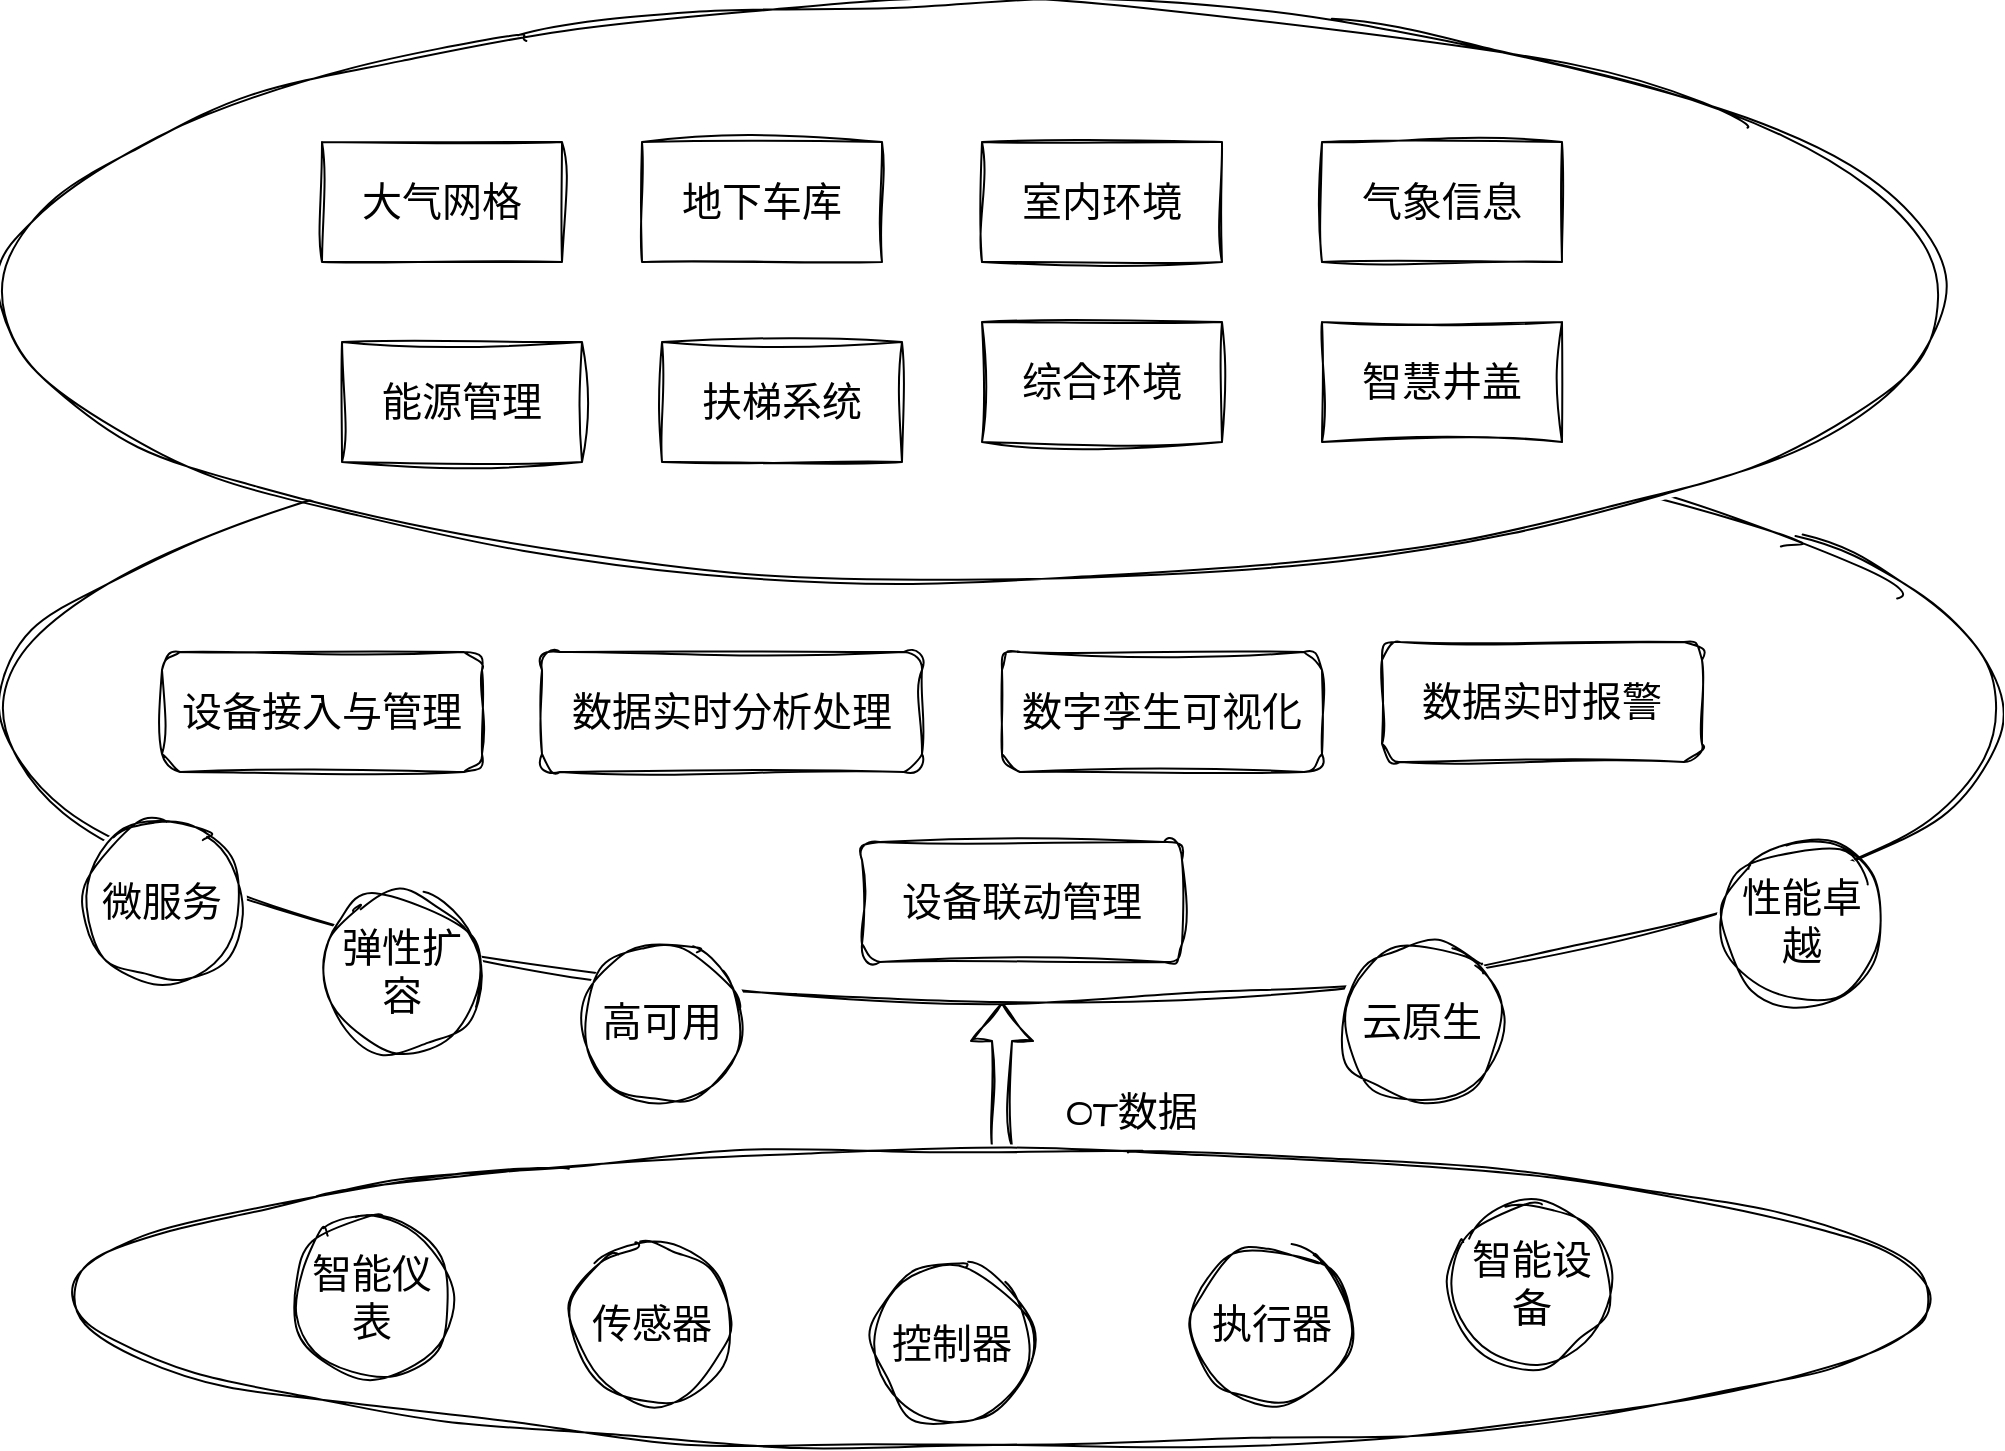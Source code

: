 <mxfile version="21.8.0" type="github" pages="3">
  <diagram name="SaaS" id="m4n6hDYsiDirdl6bRJB4">
    <mxGraphModel dx="887" dy="1329" grid="0" gridSize="10" guides="1" tooltips="1" connect="0" arrows="1" fold="1" page="0" pageScale="1" pageWidth="827" pageHeight="1169" math="0" shadow="0">
      <root>
        <mxCell id="0" />
        <mxCell id="1" parent="0" />
        <mxCell id="RZoHzr7NwzyxJqicnZkD-8" value="" style="edgeStyle=none;shape=flexArrow;rounded=0;sketch=1;hachureGap=4;jiggle=2;curveFitting=1;orthogonalLoop=1;jettySize=auto;html=1;fontFamily=Architects Daughter;fontSource=https%3A%2F%2Ffonts.googleapis.com%2Fcss%3Ffamily%3DArchitects%2BDaughter;fontSize=16;" edge="1" parent="1" source="RZoHzr7NwzyxJqicnZkD-6" target="gieo1ZY8_jx4dygd5aAG-10">
          <mxGeometry relative="1" as="geometry" />
        </mxCell>
        <mxCell id="gieo1ZY8_jx4dygd5aAG-10" value="" style="ellipse;whiteSpace=wrap;html=1;sketch=1;hachureGap=4;jiggle=2;curveFitting=1;fontFamily=Architects Daughter;fontSource=https%3A%2F%2Ffonts.googleapis.com%2Fcss%3Ffamily%3DArchitects%2BDaughter;fontSize=20;" vertex="1" parent="1">
          <mxGeometry x="880" y="200" width="1000" height="290" as="geometry" />
        </mxCell>
        <mxCell id="gieo1ZY8_jx4dygd5aAG-12" value="设备接入与管理" style="rounded=1;whiteSpace=wrap;html=1;sketch=1;hachureGap=4;jiggle=2;curveFitting=1;fontFamily=Architects Daughter;fontSource=https%3A%2F%2Ffonts.googleapis.com%2Fcss%3Ffamily%3DArchitects%2BDaughter;fontSize=20;" vertex="1" parent="1">
          <mxGeometry x="960" y="315" width="160" height="60" as="geometry" />
        </mxCell>
        <mxCell id="gieo1ZY8_jx4dygd5aAG-13" value="数据实时分析处理" style="rounded=1;whiteSpace=wrap;html=1;sketch=1;hachureGap=4;jiggle=2;curveFitting=1;fontFamily=Architects Daughter;fontSource=https%3A%2F%2Ffonts.googleapis.com%2Fcss%3Ffamily%3DArchitects%2BDaughter;fontSize=20;" vertex="1" parent="1">
          <mxGeometry x="1150" y="315" width="190" height="60" as="geometry" />
        </mxCell>
        <mxCell id="gieo1ZY8_jx4dygd5aAG-14" value="数字孪生可视化" style="rounded=1;whiteSpace=wrap;html=1;sketch=1;hachureGap=4;jiggle=2;curveFitting=1;fontFamily=Architects Daughter;fontSource=https%3A%2F%2Ffonts.googleapis.com%2Fcss%3Ffamily%3DArchitects%2BDaughter;fontSize=20;" vertex="1" parent="1">
          <mxGeometry x="1380" y="315" width="160" height="60" as="geometry" />
        </mxCell>
        <mxCell id="gieo1ZY8_jx4dygd5aAG-15" value="数据实时报警" style="rounded=1;whiteSpace=wrap;html=1;sketch=1;hachureGap=4;jiggle=2;curveFitting=1;fontFamily=Architects Daughter;fontSource=https%3A%2F%2Ffonts.googleapis.com%2Fcss%3Ffamily%3DArchitects%2BDaughter;fontSize=20;" vertex="1" parent="1">
          <mxGeometry x="1570" y="310" width="160" height="60" as="geometry" />
        </mxCell>
        <mxCell id="gieo1ZY8_jx4dygd5aAG-16" value="设备联动管理" style="rounded=1;whiteSpace=wrap;html=1;sketch=1;hachureGap=4;jiggle=2;curveFitting=1;fontFamily=Architects Daughter;fontSource=https%3A%2F%2Ffonts.googleapis.com%2Fcss%3Ffamily%3DArchitects%2BDaughter;fontSize=20;" vertex="1" parent="1">
          <mxGeometry x="1310" y="410" width="160" height="60" as="geometry" />
        </mxCell>
        <mxCell id="gieo1ZY8_jx4dygd5aAG-17" value="微服务" style="ellipse;whiteSpace=wrap;html=1;aspect=fixed;sketch=1;hachureGap=4;jiggle=2;curveFitting=1;fontFamily=Architects Daughter;fontSource=https%3A%2F%2Ffonts.googleapis.com%2Fcss%3Ffamily%3DArchitects%2BDaughter;fontSize=20;" vertex="1" parent="1">
          <mxGeometry x="920" y="400" width="80" height="80" as="geometry" />
        </mxCell>
        <mxCell id="gieo1ZY8_jx4dygd5aAG-19" value="弹性扩容" style="ellipse;whiteSpace=wrap;html=1;aspect=fixed;sketch=1;hachureGap=4;jiggle=2;curveFitting=1;fontFamily=Architects Daughter;fontSource=https%3A%2F%2Ffonts.googleapis.com%2Fcss%3Ffamily%3DArchitects%2BDaughter;fontSize=20;" vertex="1" parent="1">
          <mxGeometry x="1040" y="435" width="80" height="80" as="geometry" />
        </mxCell>
        <mxCell id="gieo1ZY8_jx4dygd5aAG-20" value="高可用" style="ellipse;whiteSpace=wrap;html=1;aspect=fixed;sketch=1;hachureGap=4;jiggle=2;curveFitting=1;fontFamily=Architects Daughter;fontSource=https%3A%2F%2Ffonts.googleapis.com%2Fcss%3Ffamily%3DArchitects%2BDaughter;fontSize=20;" vertex="1" parent="1">
          <mxGeometry x="1170" y="460" width="80" height="80" as="geometry" />
        </mxCell>
        <mxCell id="gieo1ZY8_jx4dygd5aAG-21" value="云原生" style="ellipse;whiteSpace=wrap;html=1;aspect=fixed;sketch=1;hachureGap=4;jiggle=2;curveFitting=1;fontFamily=Architects Daughter;fontSource=https%3A%2F%2Ffonts.googleapis.com%2Fcss%3Ffamily%3DArchitects%2BDaughter;fontSize=20;" vertex="1" parent="1">
          <mxGeometry x="1550" y="460" width="80" height="80" as="geometry" />
        </mxCell>
        <mxCell id="gieo1ZY8_jx4dygd5aAG-22" value="性能卓越" style="ellipse;whiteSpace=wrap;html=1;aspect=fixed;sketch=1;hachureGap=4;jiggle=2;curveFitting=1;fontFamily=Architects Daughter;fontSource=https%3A%2F%2Ffonts.googleapis.com%2Fcss%3Ffamily%3DArchitects%2BDaughter;fontSize=20;" vertex="1" parent="1">
          <mxGeometry x="1740" y="410" width="80" height="80" as="geometry" />
        </mxCell>
        <mxCell id="RZoHzr7NwzyxJqicnZkD-9" value="OT数据" style="text;html=1;strokeColor=none;fillColor=none;align=center;verticalAlign=middle;whiteSpace=wrap;rounded=0;fontSize=20;fontFamily=Architects Daughter;" vertex="1" parent="1">
          <mxGeometry x="1390" y="530" width="110" height="30" as="geometry" />
        </mxCell>
        <mxCell id="uNp5tnJ4tZkyF2c7EMMy-1" value="" style="group" vertex="1" connectable="0" parent="1">
          <mxGeometry x="880" y="-10" width="970" height="290" as="geometry" />
        </mxCell>
        <mxCell id="gieo1ZY8_jx4dygd5aAG-1" value="" style="ellipse;whiteSpace=wrap;html=1;sketch=1;hachureGap=4;jiggle=2;curveFitting=1;fontFamily=Architects Daughter;fontSource=https%3A%2F%2Ffonts.googleapis.com%2Fcss%3Ffamily%3DArchitects%2BDaughter;fontSize=20;" vertex="1" parent="uNp5tnJ4tZkyF2c7EMMy-1">
          <mxGeometry width="970" height="290" as="geometry" />
        </mxCell>
        <mxCell id="gieo1ZY8_jx4dygd5aAG-2" value="大气网格" style="rounded=0;whiteSpace=wrap;html=1;sketch=1;hachureGap=4;jiggle=2;curveFitting=1;fontFamily=Architects Daughter;fontSource=https%3A%2F%2Ffonts.googleapis.com%2Fcss%3Ffamily%3DArchitects%2BDaughter;fontSize=20;" vertex="1" parent="uNp5tnJ4tZkyF2c7EMMy-1">
          <mxGeometry x="160" y="70" width="120" height="60" as="geometry" />
        </mxCell>
        <mxCell id="gieo1ZY8_jx4dygd5aAG-3" value="地下车库" style="rounded=0;whiteSpace=wrap;html=1;sketch=1;hachureGap=4;jiggle=2;curveFitting=1;fontFamily=Architects Daughter;fontSource=https%3A%2F%2Ffonts.googleapis.com%2Fcss%3Ffamily%3DArchitects%2BDaughter;fontSize=20;" vertex="1" parent="uNp5tnJ4tZkyF2c7EMMy-1">
          <mxGeometry x="320" y="70" width="120" height="60" as="geometry" />
        </mxCell>
        <mxCell id="gieo1ZY8_jx4dygd5aAG-4" value="能源管理" style="rounded=0;whiteSpace=wrap;html=1;sketch=1;hachureGap=4;jiggle=2;curveFitting=1;fontFamily=Architects Daughter;fontSource=https%3A%2F%2Ffonts.googleapis.com%2Fcss%3Ffamily%3DArchitects%2BDaughter;fontSize=20;" vertex="1" parent="uNp5tnJ4tZkyF2c7EMMy-1">
          <mxGeometry x="170" y="170" width="120" height="60" as="geometry" />
        </mxCell>
        <mxCell id="gieo1ZY8_jx4dygd5aAG-5" value="扶梯系统" style="rounded=0;whiteSpace=wrap;html=1;sketch=1;hachureGap=4;jiggle=2;curveFitting=1;fontFamily=Architects Daughter;fontSource=https%3A%2F%2Ffonts.googleapis.com%2Fcss%3Ffamily%3DArchitects%2BDaughter;fontSize=20;" vertex="1" parent="uNp5tnJ4tZkyF2c7EMMy-1">
          <mxGeometry x="330" y="170" width="120" height="60" as="geometry" />
        </mxCell>
        <mxCell id="gieo1ZY8_jx4dygd5aAG-6" value="室内环境" style="rounded=0;whiteSpace=wrap;html=1;sketch=1;hachureGap=4;jiggle=2;curveFitting=1;fontFamily=Architects Daughter;fontSource=https%3A%2F%2Ffonts.googleapis.com%2Fcss%3Ffamily%3DArchitects%2BDaughter;fontSize=20;" vertex="1" parent="uNp5tnJ4tZkyF2c7EMMy-1">
          <mxGeometry x="490" y="70" width="120" height="60" as="geometry" />
        </mxCell>
        <mxCell id="gieo1ZY8_jx4dygd5aAG-7" value="综合环境" style="rounded=0;whiteSpace=wrap;html=1;sketch=1;hachureGap=4;jiggle=2;curveFitting=1;fontFamily=Architects Daughter;fontSource=https%3A%2F%2Ffonts.googleapis.com%2Fcss%3Ffamily%3DArchitects%2BDaughter;fontSize=20;" vertex="1" parent="uNp5tnJ4tZkyF2c7EMMy-1">
          <mxGeometry x="490" y="160" width="120" height="60" as="geometry" />
        </mxCell>
        <mxCell id="gieo1ZY8_jx4dygd5aAG-8" value="气象信息" style="rounded=0;whiteSpace=wrap;html=1;sketch=1;hachureGap=4;jiggle=2;curveFitting=1;fontFamily=Architects Daughter;fontSource=https%3A%2F%2Ffonts.googleapis.com%2Fcss%3Ffamily%3DArchitects%2BDaughter;fontSize=20;" vertex="1" parent="uNp5tnJ4tZkyF2c7EMMy-1">
          <mxGeometry x="660" y="70" width="120" height="60" as="geometry" />
        </mxCell>
        <mxCell id="gieo1ZY8_jx4dygd5aAG-9" value="智慧井盖" style="rounded=0;whiteSpace=wrap;html=1;sketch=1;hachureGap=4;jiggle=2;curveFitting=1;fontFamily=Architects Daughter;fontSource=https%3A%2F%2Ffonts.googleapis.com%2Fcss%3Ffamily%3DArchitects%2BDaughter;fontSize=20;" vertex="1" parent="uNp5tnJ4tZkyF2c7EMMy-1">
          <mxGeometry x="660" y="160" width="120" height="60" as="geometry" />
        </mxCell>
        <mxCell id="uNp5tnJ4tZkyF2c7EMMy-2" value="" style="group" vertex="1" connectable="0" parent="1">
          <mxGeometry x="915" y="563" width="930" height="150" as="geometry" />
        </mxCell>
        <mxCell id="RZoHzr7NwzyxJqicnZkD-6" value="" style="ellipse;whiteSpace=wrap;html=1;sketch=1;hachureGap=4;jiggle=2;curveFitting=1;fontFamily=Architects Daughter;fontSource=https%3A%2F%2Ffonts.googleapis.com%2Fcss%3Ffamily%3DArchitects%2BDaughter;fontSize=20;" vertex="1" parent="uNp5tnJ4tZkyF2c7EMMy-2">
          <mxGeometry width="930" height="150" as="geometry" />
        </mxCell>
        <mxCell id="RZoHzr7NwzyxJqicnZkD-1" value="智能仪表" style="ellipse;whiteSpace=wrap;html=1;aspect=fixed;sketch=1;hachureGap=4;jiggle=2;curveFitting=1;fontFamily=Architects Daughter;fontSource=https%3A%2F%2Ffonts.googleapis.com%2Fcss%3Ffamily%3DArchitects%2BDaughter;fontSize=20;" vertex="1" parent="uNp5tnJ4tZkyF2c7EMMy-2">
          <mxGeometry x="110" y="35" width="80" height="80" as="geometry" />
        </mxCell>
        <mxCell id="RZoHzr7NwzyxJqicnZkD-2" value="传感器" style="ellipse;whiteSpace=wrap;html=1;aspect=fixed;sketch=1;hachureGap=4;jiggle=2;curveFitting=1;fontFamily=Architects Daughter;fontSource=https%3A%2F%2Ffonts.googleapis.com%2Fcss%3Ffamily%3DArchitects%2BDaughter;fontSize=20;" vertex="1" parent="uNp5tnJ4tZkyF2c7EMMy-2">
          <mxGeometry x="250" y="48" width="80" height="80" as="geometry" />
        </mxCell>
        <mxCell id="RZoHzr7NwzyxJqicnZkD-3" value="控制器" style="ellipse;whiteSpace=wrap;html=1;aspect=fixed;sketch=1;hachureGap=4;jiggle=2;curveFitting=1;fontFamily=Architects Daughter;fontSource=https%3A%2F%2Ffonts.googleapis.com%2Fcss%3Ffamily%3DArchitects%2BDaughter;fontSize=20;" vertex="1" parent="uNp5tnJ4tZkyF2c7EMMy-2">
          <mxGeometry x="400" y="58" width="80" height="80" as="geometry" />
        </mxCell>
        <mxCell id="RZoHzr7NwzyxJqicnZkD-4" value="执行器" style="ellipse;whiteSpace=wrap;html=1;aspect=fixed;sketch=1;hachureGap=4;jiggle=2;curveFitting=1;fontFamily=Architects Daughter;fontSource=https%3A%2F%2Ffonts.googleapis.com%2Fcss%3Ffamily%3DArchitects%2BDaughter;fontSize=20;" vertex="1" parent="uNp5tnJ4tZkyF2c7EMMy-2">
          <mxGeometry x="560" y="48" width="80" height="80" as="geometry" />
        </mxCell>
        <mxCell id="RZoHzr7NwzyxJqicnZkD-5" value="智能设备" style="ellipse;whiteSpace=wrap;html=1;aspect=fixed;sketch=1;hachureGap=4;jiggle=2;curveFitting=1;fontFamily=Architects Daughter;fontSource=https%3A%2F%2Ffonts.googleapis.com%2Fcss%3Ffamily%3DArchitects%2BDaughter;fontSize=20;" vertex="1" parent="uNp5tnJ4tZkyF2c7EMMy-2">
          <mxGeometry x="690" y="28" width="80" height="80" as="geometry" />
        </mxCell>
      </root>
    </mxGraphModel>
  </diagram>
  <diagram id="pRVTCiDznoJP4SaoYn0O" name="pass">
    <mxGraphModel dx="2234" dy="790" grid="0" gridSize="10" guides="1" tooltips="1" connect="1" arrows="1" fold="1" page="0" pageScale="1" pageWidth="827" pageHeight="1169" background="none" math="0" shadow="0">
      <root>
        <mxCell id="0" />
        <mxCell id="1" parent="0" />
        <mxCell id="oCex1-GJ8jX0Ny9O0goI-1" value="" style="group" vertex="1" connectable="0" parent="1">
          <mxGeometry x="250" y="660" width="230" height="130" as="geometry" />
        </mxCell>
        <mxCell id="vBun9J7u5blCc5pX4mfy-12" value="" style="rounded=0;whiteSpace=wrap;html=1;sketch=1;hachureGap=4;jiggle=2;curveFitting=1;fontFamily=Architects Daughter;fontSource=https%3A%2F%2Ffonts.googleapis.com%2Fcss%3Ffamily%3DArchitects%2BDaughter;fontSize=20;" vertex="1" parent="oCex1-GJ8jX0Ny9O0goI-1">
          <mxGeometry width="230" height="130" as="geometry" />
        </mxCell>
        <mxCell id="vBun9J7u5blCc5pX4mfy-13" value="MySQL" style="text;html=1;strokeColor=none;fillColor=none;align=center;verticalAlign=middle;whiteSpace=wrap;rounded=0;fontSize=20;fontFamily=Architects Daughter;" vertex="1" parent="oCex1-GJ8jX0Ny9O0goI-1">
          <mxGeometry x="30.002" y="80" width="53.077" height="48.75" as="geometry" />
        </mxCell>
        <mxCell id="vBun9J7u5blCc5pX4mfy-14" value="kafka" style="text;html=1;strokeColor=none;fillColor=none;align=center;verticalAlign=middle;whiteSpace=wrap;rounded=0;fontSize=20;fontFamily=Architects Daughter;" vertex="1" parent="oCex1-GJ8jX0Ny9O0goI-1">
          <mxGeometry x="29.998" y="40.63" width="53.077" height="48.75" as="geometry" />
        </mxCell>
        <mxCell id="vBun9J7u5blCc5pX4mfy-15" value="redis" style="text;html=1;strokeColor=none;fillColor=none;align=center;verticalAlign=middle;whiteSpace=wrap;rounded=0;fontSize=20;fontFamily=Architects Daughter;" vertex="1" parent="oCex1-GJ8jX0Ny9O0goI-1">
          <mxGeometry x="120.003" y="80" width="53.077" height="48.75" as="geometry" />
        </mxCell>
        <mxCell id="vBun9J7u5blCc5pX4mfy-16" value="数据存储与IOT Hub服务" style="text;html=1;strokeColor=#6c8ebf;fillColor=#dae8fc;align=center;verticalAlign=middle;whiteSpace=wrap;rounded=0;fontSize=20;fontFamily=Architects Daughter;" vertex="1" parent="oCex1-GJ8jX0Ny9O0goI-1">
          <mxGeometry width="230" height="48.75" as="geometry" />
        </mxCell>
        <mxCell id="ro426UDlpU2wgewWa03R-1" value="OSS" style="text;html=1;strokeColor=none;fillColor=none;align=center;verticalAlign=middle;whiteSpace=wrap;rounded=0;fontSize=20;fontFamily=Architects Daughter;" vertex="1" parent="oCex1-GJ8jX0Ny9O0goI-1">
          <mxGeometry x="120.003" y="40.63" width="53.077" height="48.75" as="geometry" />
        </mxCell>
        <mxCell id="oCex1-GJ8jX0Ny9O0goI-2" value="" style="group" vertex="1" connectable="0" parent="1">
          <mxGeometry x="-400" y="500" width="150" height="360" as="geometry" />
        </mxCell>
        <mxCell id="jM1yriNwd3W5rqvQQaX0-2" value="" style="rounded=0;whiteSpace=wrap;html=1;sketch=1;hachureGap=4;jiggle=2;curveFitting=1;fontFamily=Architects Daughter;fontSource=https%3A%2F%2Ffonts.googleapis.com%2Fcss%3Ffamily%3DArchitects%2BDaughter;fontSize=20;" vertex="1" parent="oCex1-GJ8jX0Ny9O0goI-2">
          <mxGeometry width="150" height="360" as="geometry" />
        </mxCell>
        <mxCell id="jM1yriNwd3W5rqvQQaX0-5" value="Spring Framework" style="text;html=1;strokeColor=none;fillColor=none;align=center;verticalAlign=middle;whiteSpace=wrap;rounded=0;fontSize=20;fontFamily=Architects Daughter;" vertex="1" parent="oCex1-GJ8jX0Ny9O0goI-2">
          <mxGeometry width="140" height="45" as="geometry" />
        </mxCell>
        <mxCell id="jM1yriNwd3W5rqvQQaX0-6" value="- API网关&lt;br&gt;- 服务发现&lt;br&gt;- 服务熔断&lt;br&gt;- 负载均衡" style="text;html=1;strokeColor=none;fillColor=none;align=center;verticalAlign=middle;whiteSpace=wrap;rounded=0;fontSize=20;fontFamily=Architects Daughter;" vertex="1" parent="oCex1-GJ8jX0Ny9O0goI-2">
          <mxGeometry x="15" y="112.5" width="110" height="191.25" as="geometry" />
        </mxCell>
        <mxCell id="jM1yriNwd3W5rqvQQaX0-7" value="Spring&amp;nbsp;Cloud" style="text;html=1;strokeColor=none;fillColor=none;align=center;verticalAlign=middle;whiteSpace=wrap;rounded=0;fontSize=20;fontFamily=Architects Daughter;" vertex="1" parent="oCex1-GJ8jX0Ny9O0goI-2">
          <mxGeometry x="5" y="56.25" width="140" height="45" as="geometry" />
        </mxCell>
        <mxCell id="oCex1-GJ8jX0Ny9O0goI-3" value="" style="group" vertex="1" connectable="0" parent="1">
          <mxGeometry x="-510" y="390" width="1000" height="85" as="geometry" />
        </mxCell>
        <mxCell id="vBun9J7u5blCc5pX4mfy-17" value="" style="rounded=0;whiteSpace=wrap;html=1;sketch=1;hachureGap=4;jiggle=2;curveFitting=1;fontFamily=Architects Daughter;fontSource=https%3A%2F%2Ffonts.googleapis.com%2Fcss%3Ffamily%3DArchitects%2BDaughter;fontSize=20;" vertex="1" parent="oCex1-GJ8jX0Ny9O0goI-3">
          <mxGeometry y="10" width="1000" height="70" as="geometry" />
        </mxCell>
        <mxCell id="vBun9J7u5blCc5pX4mfy-18" value="Saas" style="rounded=0;whiteSpace=wrap;html=1;sketch=1;hachureGap=4;jiggle=2;curveFitting=1;fontFamily=Architects Daughter;fontSource=https%3A%2F%2Ffonts.googleapis.com%2Fcss%3Ffamily%3DArchitects%2BDaughter;fontSize=20;" vertex="1" parent="oCex1-GJ8jX0Ny9O0goI-3">
          <mxGeometry y="10" width="120" height="70" as="geometry" />
        </mxCell>
        <mxCell id="vBun9J7u5blCc5pX4mfy-19" value="能源管理" style="ellipse;shape=cloud;whiteSpace=wrap;html=1;sketch=1;hachureGap=4;jiggle=2;curveFitting=1;fontFamily=Architects Daughter;fontSource=https%3A%2F%2Ffonts.googleapis.com%2Fcss%3Ffamily%3DArchitects%2BDaughter;fontSize=20;" vertex="1" parent="oCex1-GJ8jX0Ny9O0goI-3">
          <mxGeometry x="130" y="5" width="120" height="80" as="geometry" />
        </mxCell>
        <mxCell id="vBun9J7u5blCc5pX4mfy-20" value="扶梯系统" style="ellipse;shape=cloud;whiteSpace=wrap;html=1;sketch=1;hachureGap=4;jiggle=2;curveFitting=1;fontFamily=Architects Daughter;fontSource=https%3A%2F%2Ffonts.googleapis.com%2Fcss%3Ffamily%3DArchitects%2BDaughter;fontSize=20;" vertex="1" parent="oCex1-GJ8jX0Ny9O0goI-3">
          <mxGeometry x="250" y="5" width="120" height="80" as="geometry" />
        </mxCell>
        <mxCell id="xOC9U3DjnhbrJdBdTmDv-1" value="大气网格" style="ellipse;shape=cloud;whiteSpace=wrap;html=1;sketch=1;hachureGap=4;jiggle=2;curveFitting=1;fontFamily=Architects Daughter;fontSource=https%3A%2F%2Ffonts.googleapis.com%2Fcss%3Ffamily%3DArchitects%2BDaughter;fontSize=20;" vertex="1" parent="oCex1-GJ8jX0Ny9O0goI-3">
          <mxGeometry x="370" y="5" width="120" height="80" as="geometry" />
        </mxCell>
        <mxCell id="xOC9U3DjnhbrJdBdTmDv-2" value="地下车库" style="ellipse;shape=cloud;whiteSpace=wrap;html=1;sketch=1;hachureGap=4;jiggle=2;curveFitting=1;fontFamily=Architects Daughter;fontSource=https%3A%2F%2Ffonts.googleapis.com%2Fcss%3Ffamily%3DArchitects%2BDaughter;fontSize=20;" vertex="1" parent="oCex1-GJ8jX0Ny9O0goI-3">
          <mxGeometry x="490" y="5" width="120" height="80" as="geometry" />
        </mxCell>
        <mxCell id="xOC9U3DjnhbrJdBdTmDv-3" value="智慧井盖" style="ellipse;shape=cloud;whiteSpace=wrap;html=1;sketch=1;hachureGap=4;jiggle=2;curveFitting=1;fontFamily=Architects Daughter;fontSource=https%3A%2F%2Ffonts.googleapis.com%2Fcss%3Ffamily%3DArchitects%2BDaughter;fontSize=20;" vertex="1" parent="oCex1-GJ8jX0Ny9O0goI-3">
          <mxGeometry x="610" width="120" height="80" as="geometry" />
        </mxCell>
        <mxCell id="xOC9U3DjnhbrJdBdTmDv-4" value="气象信息" style="ellipse;shape=cloud;whiteSpace=wrap;html=1;sketch=1;hachureGap=4;jiggle=2;curveFitting=1;fontFamily=Architects Daughter;fontSource=https%3A%2F%2Ffonts.googleapis.com%2Fcss%3Ffamily%3DArchitects%2BDaughter;fontSize=20;" vertex="1" parent="oCex1-GJ8jX0Ny9O0goI-3">
          <mxGeometry x="730" y="5" width="120" height="80" as="geometry" />
        </mxCell>
        <mxCell id="xOC9U3DjnhbrJdBdTmDv-5" value="室内环境" style="ellipse;shape=cloud;whiteSpace=wrap;html=1;sketch=1;hachureGap=4;jiggle=2;curveFitting=1;fontFamily=Architects Daughter;fontSource=https%3A%2F%2Ffonts.googleapis.com%2Fcss%3Ffamily%3DArchitects%2BDaughter;fontSize=20;" vertex="1" parent="oCex1-GJ8jX0Ny9O0goI-3">
          <mxGeometry x="850" y="5" width="120" height="80" as="geometry" />
        </mxCell>
        <mxCell id="oCex1-GJ8jX0Ny9O0goI-4" value="" style="group" vertex="1" connectable="0" parent="1">
          <mxGeometry x="-520" y="900" width="1000" height="60" as="geometry" />
        </mxCell>
        <mxCell id="vBun9J7u5blCc5pX4mfy-2" value="" style="rounded=0;whiteSpace=wrap;html=1;sketch=1;hachureGap=4;jiggle=2;curveFitting=1;fontFamily=Architects Daughter;fontSource=https%3A%2F%2Ffonts.googleapis.com%2Fcss%3Ffamily%3DArchitects%2BDaughter;fontSize=20;" vertex="1" parent="oCex1-GJ8jX0Ny9O0goI-4">
          <mxGeometry width="960" height="60" as="geometry" />
        </mxCell>
        <mxCell id="vBun9J7u5blCc5pX4mfy-1" value="IaaS" style="rounded=0;whiteSpace=wrap;html=1;sketch=1;hachureGap=4;jiggle=2;curveFitting=1;fontFamily=Architects Daughter;fontSource=https%3A%2F%2Ffonts.googleapis.com%2Fcss%3Ffamily%3DArchitects%2BDaughter;fontSize=20;" vertex="1" parent="oCex1-GJ8jX0Ny9O0goI-4">
          <mxGeometry width="120" height="60" as="geometry" />
        </mxCell>
        <mxCell id="vBun9J7u5blCc5pX4mfy-3" value="" style="rounded=0;whiteSpace=wrap;html=1;sketch=1;hachureGap=4;jiggle=2;curveFitting=1;fontFamily=Architects Daughter;fontSource=https%3A%2F%2Ffonts.googleapis.com%2Fcss%3Ffamily%3DArchitects%2BDaughter;fontSize=20;" vertex="1" parent="oCex1-GJ8jX0Ny9O0goI-4">
          <mxGeometry x="150" width="530" height="60" as="geometry" />
        </mxCell>
        <mxCell id="vBun9J7u5blCc5pX4mfy-4" value="" style="rounded=0;whiteSpace=wrap;html=1;sketch=1;hachureGap=4;jiggle=2;curveFitting=1;fontFamily=Architects Daughter;fontSource=https%3A%2F%2Ffonts.googleapis.com%2Fcss%3Ffamily%3DArchitects%2BDaughter;fontSize=20;" vertex="1" parent="oCex1-GJ8jX0Ny9O0goI-4">
          <mxGeometry x="730" width="270" height="60" as="geometry" />
        </mxCell>
        <mxCell id="vBun9J7u5blCc5pX4mfy-5" value="公有云" style="rounded=0;whiteSpace=wrap;html=1;sketch=1;hachureGap=4;jiggle=2;curveFitting=1;fontFamily=Architects Daughter;fontSource=https%3A%2F%2Ffonts.googleapis.com%2Fcss%3Ffamily%3DArchitects%2BDaughter;fontSize=20;fillColor=#dae8fc;strokeColor=#6c8ebf;" vertex="1" parent="oCex1-GJ8jX0Ny9O0goI-4">
          <mxGeometry x="150" width="120" height="60" as="geometry" />
        </mxCell>
        <mxCell id="vBun9J7u5blCc5pX4mfy-6" value="阿里云" style="rounded=0;whiteSpace=wrap;html=1;sketch=1;hachureGap=4;jiggle=2;curveFitting=1;fontFamily=Architects Daughter;fontSource=https%3A%2F%2Ffonts.googleapis.com%2Fcss%3Ffamily%3DArchitects%2BDaughter;fontSize=20;" vertex="1" parent="oCex1-GJ8jX0Ny9O0goI-4">
          <mxGeometry x="300" width="120" height="60" as="geometry" />
        </mxCell>
        <mxCell id="vBun9J7u5blCc5pX4mfy-8" value="aws" style="rounded=0;whiteSpace=wrap;html=1;sketch=1;hachureGap=4;jiggle=2;curveFitting=1;fontFamily=Architects Daughter;fontSource=https%3A%2F%2Ffonts.googleapis.com%2Fcss%3Ffamily%3DArchitects%2BDaughter;fontSize=20;" vertex="1" parent="oCex1-GJ8jX0Ny9O0goI-4">
          <mxGeometry x="440" width="120" height="60" as="geometry" />
        </mxCell>
        <mxCell id="vBun9J7u5blCc5pX4mfy-9" value="Azure" style="rounded=0;whiteSpace=wrap;html=1;sketch=1;hachureGap=4;jiggle=2;curveFitting=1;fontFamily=Architects Daughter;fontSource=https%3A%2F%2Ffonts.googleapis.com%2Fcss%3Ffamily%3DArchitects%2BDaughter;fontSize=20;" vertex="1" parent="oCex1-GJ8jX0Ny9O0goI-4">
          <mxGeometry x="570" width="120" height="60" as="geometry" />
        </mxCell>
        <mxCell id="vBun9J7u5blCc5pX4mfy-10" value="私有云" style="rounded=0;whiteSpace=wrap;html=1;sketch=1;hachureGap=4;jiggle=2;curveFitting=1;fontFamily=Architects Daughter;fontSource=https%3A%2F%2Ffonts.googleapis.com%2Fcss%3Ffamily%3DArchitects%2BDaughter;fontSize=20;fillColor=#dae8fc;strokeColor=#6c8ebf;" vertex="1" parent="oCex1-GJ8jX0Ny9O0goI-4">
          <mxGeometry x="730" width="120" height="60" as="geometry" />
        </mxCell>
        <mxCell id="vBun9J7u5blCc5pX4mfy-11" value="openstack" style="rounded=0;whiteSpace=wrap;html=1;sketch=1;hachureGap=4;jiggle=2;curveFitting=1;fontFamily=Architects Daughter;fontSource=https%3A%2F%2Ffonts.googleapis.com%2Fcss%3Ffamily%3DArchitects%2BDaughter;fontSize=20;" vertex="1" parent="oCex1-GJ8jX0Ny9O0goI-4">
          <mxGeometry x="880" width="120" height="60" as="geometry" />
        </mxCell>
        <mxCell id="Uzu1ptEVXx7t58TAPy_s-1" value="" style="group" vertex="1" connectable="0" parent="1">
          <mxGeometry x="-520" y="500" width="120" height="360" as="geometry" />
        </mxCell>
        <mxCell id="Uzu1ptEVXx7t58TAPy_s-2" value="PaaS" style="rounded=0;whiteSpace=wrap;html=1;sketch=1;hachureGap=4;jiggle=2;curveFitting=1;fontFamily=Architects Daughter;fontSource=https%3A%2F%2Ffonts.googleapis.com%2Fcss%3Ffamily%3DArchitects%2BDaughter;fontSize=20;" vertex="1" parent="Uzu1ptEVXx7t58TAPy_s-1">
          <mxGeometry width="120" height="360" as="geometry" />
        </mxCell>
        <mxCell id="Uzu1ptEVXx7t58TAPy_s-6" value="" style="rounded=0;whiteSpace=wrap;html=1;sketch=1;hachureGap=4;jiggle=2;curveFitting=1;fontFamily=Architects Daughter;fontSource=https%3A%2F%2Ffonts.googleapis.com%2Fcss%3Ffamily%3DArchitects%2BDaughter;fontSize=20;" vertex="1" parent="1">
          <mxGeometry x="-230" y="800" width="710" height="60" as="geometry" />
        </mxCell>
        <mxCell id="Uzu1ptEVXx7t58TAPy_s-7" value="连接服务" style="text;html=1;strokeColor=#6c8ebf;fillColor=#dae8fc;align=center;verticalAlign=middle;whiteSpace=wrap;rounded=0;fontSize=20;fontFamily=Architects Daughter;" vertex="1" parent="1">
          <mxGeometry x="-230" y="800" width="710" height="30" as="geometry" />
        </mxCell>
        <mxCell id="Uzu1ptEVXx7t58TAPy_s-8" value="硬件网关" style="text;html=1;strokeColor=none;fillColor=none;align=center;verticalAlign=middle;whiteSpace=wrap;rounded=0;fontSize=20;fontFamily=Architects Daughter;" vertex="1" parent="1">
          <mxGeometry x="10" y="830" width="90" height="30" as="geometry" />
        </mxCell>
        <mxCell id="Uzu1ptEVXx7t58TAPy_s-14" value="虚拟网关" style="text;html=1;strokeColor=none;fillColor=none;align=center;verticalAlign=middle;whiteSpace=wrap;rounded=0;fontSize=20;fontFamily=Architects Daughter;" vertex="1" parent="1">
          <mxGeometry x="140" y="830" width="90" height="30" as="geometry" />
        </mxCell>
        <mxCell id="RegskI3ys9DZGQY6bcoO-1" value="" style="group" vertex="1" connectable="0" parent="1">
          <mxGeometry x="-230" y="500" width="210" height="130" as="geometry" />
        </mxCell>
        <mxCell id="RegskI3ys9DZGQY6bcoO-2" value="" style="rounded=0;whiteSpace=wrap;html=1;sketch=1;hachureGap=4;jiggle=2;curveFitting=1;fontFamily=Architects Daughter;fontSource=https%3A%2F%2Ffonts.googleapis.com%2Fcss%3Ffamily%3DArchitects%2BDaughter;fontSize=20;" vertex="1" parent="RegskI3ys9DZGQY6bcoO-1">
          <mxGeometry width="199.5" height="130" as="geometry" />
        </mxCell>
        <mxCell id="RegskI3ys9DZGQY6bcoO-3" value="- 2D&amp;amp;3D 显示" style="text;html=1;strokeColor=none;fillColor=none;align=center;verticalAlign=middle;whiteSpace=wrap;rounded=0;fontSize=20;fontFamily=Architects Daughter;" vertex="1" parent="RegskI3ys9DZGQY6bcoO-1">
          <mxGeometry y="65" width="194.649" height="48.75" as="geometry" />
        </mxCell>
        <mxCell id="RegskI3ys9DZGQY6bcoO-6" value="可视化服务" style="text;html=1;strokeColor=#6c8ebf;fillColor=#dae8fc;align=center;verticalAlign=middle;whiteSpace=wrap;rounded=0;fontSize=20;fontFamily=Architects Daughter;" vertex="1" parent="RegskI3ys9DZGQY6bcoO-1">
          <mxGeometry width="199.5" height="48.75" as="geometry" />
        </mxCell>
        <mxCell id="4bU8t5vI5baseSGchvh8-1" value="" style="group" vertex="1" connectable="0" parent="1">
          <mxGeometry x="255" y="500" width="235" height="130" as="geometry" />
        </mxCell>
        <mxCell id="4bU8t5vI5baseSGchvh8-2" value="" style="rounded=0;whiteSpace=wrap;html=1;sketch=1;hachureGap=4;jiggle=2;curveFitting=1;fontFamily=Architects Daughter;fontSource=https%3A%2F%2Ffonts.googleapis.com%2Fcss%3Ffamily%3DArchitects%2BDaughter;fontSize=20;" vertex="1" parent="4bU8t5vI5baseSGchvh8-1">
          <mxGeometry width="223.25" height="130.0" as="geometry" />
        </mxCell>
        <mxCell id="4bU8t5vI5baseSGchvh8-3" value="- 报警与通知&lt;br&gt;- 设备健康检查&lt;br&gt;- 报警配置" style="text;html=1;strokeColor=none;fillColor=none;align=center;verticalAlign=middle;whiteSpace=wrap;rounded=0;fontSize=20;fontFamily=Architects Daughter;" vertex="1" parent="4bU8t5vI5baseSGchvh8-1">
          <mxGeometry y="65.0" width="217.821" height="48.75" as="geometry" />
        </mxCell>
        <mxCell id="4bU8t5vI5baseSGchvh8-4" value="报警服务" style="text;html=1;strokeColor=#6c8ebf;fillColor=#dae8fc;align=center;verticalAlign=middle;whiteSpace=wrap;rounded=0;fontSize=20;fontFamily=Architects Daughter;" vertex="1" parent="4bU8t5vI5baseSGchvh8-1">
          <mxGeometry width="223.25" height="48.75" as="geometry" />
        </mxCell>
        <mxCell id="4bU8t5vI5baseSGchvh8-9" value="" style="group" vertex="1" connectable="0" parent="1">
          <mxGeometry x="-230" y="660" width="220" height="130" as="geometry" />
        </mxCell>
        <mxCell id="4bU8t5vI5baseSGchvh8-10" value="" style="rounded=0;whiteSpace=wrap;html=1;sketch=1;hachureGap=4;jiggle=2;curveFitting=1;fontFamily=Architects Daughter;fontSource=https%3A%2F%2Ffonts.googleapis.com%2Fcss%3Ffamily%3DArchitects%2BDaughter;fontSize=20;" vertex="1" parent="4bU8t5vI5baseSGchvh8-9">
          <mxGeometry width="209" height="130.0" as="geometry" />
        </mxCell>
        <mxCell id="4bU8t5vI5baseSGchvh8-11" value="- 新建工单&lt;br&gt;- 巡检工单&lt;br&gt;- 工单状态显示" style="text;html=1;strokeColor=none;fillColor=none;align=center;verticalAlign=middle;whiteSpace=wrap;rounded=0;fontSize=20;fontFamily=Architects Daughter;" vertex="1" parent="4bU8t5vI5baseSGchvh8-9">
          <mxGeometry y="48.75" width="203.92" height="81.25" as="geometry" />
        </mxCell>
        <mxCell id="4bU8t5vI5baseSGchvh8-12" value="工单服务" style="text;html=1;strokeColor=#6c8ebf;fillColor=#dae8fc;align=center;verticalAlign=middle;whiteSpace=wrap;rounded=0;fontSize=20;fontFamily=Architects Daughter;" vertex="1" parent="4bU8t5vI5baseSGchvh8-9">
          <mxGeometry width="209" height="48.75" as="geometry" />
        </mxCell>
        <mxCell id="w_fwLQqLeihPkCm9Hyxs-1" value="" style="group" vertex="1" connectable="0" parent="1">
          <mxGeometry x="-10" y="660" width="260" height="130" as="geometry" />
        </mxCell>
        <mxCell id="w_fwLQqLeihPkCm9Hyxs-2" value="" style="rounded=0;whiteSpace=wrap;html=1;sketch=1;hachureGap=4;jiggle=2;curveFitting=1;fontFamily=Architects Daughter;fontSource=https%3A%2F%2Ffonts.googleapis.com%2Fcss%3Ffamily%3DArchitects%2BDaughter;fontSize=20;" vertex="1" parent="w_fwLQqLeihPkCm9Hyxs-1">
          <mxGeometry width="247.0" height="130.0" as="geometry" />
        </mxCell>
        <mxCell id="w_fwLQqLeihPkCm9Hyxs-3" value="- 用户管理&lt;br&gt;- 区域管理&lt;br&gt;- 许可证管理" style="text;html=1;strokeColor=none;fillColor=none;align=center;verticalAlign=middle;whiteSpace=wrap;rounded=0;fontSize=20;fontFamily=Architects Daughter;" vertex="1" parent="w_fwLQqLeihPkCm9Hyxs-1">
          <mxGeometry y="48.75" width="130" height="81.25" as="geometry" />
        </mxCell>
        <mxCell id="w_fwLQqLeihPkCm9Hyxs-4" value="系统服务" style="text;html=1;strokeColor=#6c8ebf;fillColor=#dae8fc;align=center;verticalAlign=middle;whiteSpace=wrap;rounded=0;fontSize=20;fontFamily=Architects Daughter;" vertex="1" parent="w_fwLQqLeihPkCm9Hyxs-1">
          <mxGeometry width="247.0" height="48.75" as="geometry" />
        </mxCell>
        <mxCell id="5yusRWcU7UOMR2MbRT5D-5" value="- 角色管理&lt;br&gt;- 权限管理&lt;br&gt;- 操作日志" style="text;html=1;strokeColor=none;fillColor=none;align=center;verticalAlign=middle;whiteSpace=wrap;rounded=0;fontSize=20;fontFamily=Architects Daughter;" vertex="1" parent="w_fwLQqLeihPkCm9Hyxs-1">
          <mxGeometry x="117.0" y="48.75" width="130" height="81.25" as="geometry" />
        </mxCell>
        <mxCell id="5yusRWcU7UOMR2MbRT5D-6" value="" style="group" vertex="1" connectable="0" parent="1">
          <mxGeometry x="-10" y="500" width="260" height="130" as="geometry" />
        </mxCell>
        <mxCell id="5yusRWcU7UOMR2MbRT5D-7" value="" style="rounded=0;whiteSpace=wrap;html=1;sketch=1;hachureGap=4;jiggle=2;curveFitting=1;fontFamily=Architects Daughter;fontSource=https%3A%2F%2Ffonts.googleapis.com%2Fcss%3Ffamily%3DArchitects%2BDaughter;fontSize=20;" vertex="1" parent="5yusRWcU7UOMR2MbRT5D-6">
          <mxGeometry width="247.0" height="130.0" as="geometry" />
        </mxCell>
        <mxCell id="5yusRWcU7UOMR2MbRT5D-8" value="- 设备管理&lt;br&gt;- 网关管理&lt;br&gt;- 设备联动" style="text;html=1;strokeColor=none;fillColor=none;align=center;verticalAlign=middle;whiteSpace=wrap;rounded=0;fontSize=20;fontFamily=Architects Daughter;" vertex="1" parent="5yusRWcU7UOMR2MbRT5D-6">
          <mxGeometry y="48.75" width="130" height="81.25" as="geometry" />
        </mxCell>
        <mxCell id="5yusRWcU7UOMR2MbRT5D-9" value="设备服务" style="text;html=1;strokeColor=#6c8ebf;fillColor=#dae8fc;align=center;verticalAlign=middle;whiteSpace=wrap;rounded=0;fontSize=20;fontFamily=Architects Daughter;" vertex="1" parent="5yusRWcU7UOMR2MbRT5D-6">
          <mxGeometry width="247.0" height="48.75" as="geometry" />
        </mxCell>
        <mxCell id="5yusRWcU7UOMR2MbRT5D-10" value="- 数据分析&lt;br&gt;- 报表生产与导出" style="text;html=1;strokeColor=none;fillColor=none;align=center;verticalAlign=middle;whiteSpace=wrap;rounded=0;fontSize=20;fontFamily=Architects Daughter;" vertex="1" parent="5yusRWcU7UOMR2MbRT5D-6">
          <mxGeometry x="117.0" y="48.75" width="130" height="81.25" as="geometry" />
        </mxCell>
      </root>
    </mxGraphModel>
  </diagram>
  <diagram id="EcMdMI9y9xc1YftWcTiL" name="IoTSuite">
    <mxGraphModel dx="2234" dy="1190" grid="0" gridSize="10" guides="1" tooltips="1" connect="1" arrows="1" fold="1" page="0" pageScale="1" pageWidth="827" pageHeight="1169" math="0" shadow="0">
      <root>
        <mxCell id="0" />
        <mxCell id="1" parent="0" />
        <mxCell id="BBPRJgDQCxgFF9c9QPXA-1" value="" style="ellipse;whiteSpace=wrap;html=1;sketch=1;hachureGap=4;jiggle=2;curveFitting=1;fontFamily=Architects Daughter;fontSource=https%3A%2F%2Ffonts.googleapis.com%2Fcss%3Ffamily%3DArchitects%2BDaughter;fontSize=20;" vertex="1" parent="1">
          <mxGeometry x="-376.99" y="-80" width="930" height="340" as="geometry" />
        </mxCell>
        <mxCell id="_q8yerEMqYrxxo3Fl0LK-1" value="" style="rounded=0;whiteSpace=wrap;html=1;sketch=1;hachureGap=4;jiggle=2;curveFitting=1;fontFamily=Architects Daughter;fontSource=https%3A%2F%2Ffonts.googleapis.com%2Fcss%3Ffamily%3DArchitects%2BDaughter;fontSize=20;" vertex="1" parent="1">
          <mxGeometry x="-307.5" y="500" width="815" height="60" as="geometry" />
        </mxCell>
        <mxCell id="_q8yerEMqYrxxo3Fl0LK-2" value="Connect OT Data" style="text;html=1;strokeColor=none;fillColor=none;align=center;verticalAlign=middle;whiteSpace=wrap;rounded=0;fontSize=20;fontFamily=Architects Daughter;" vertex="1" parent="1">
          <mxGeometry x="-290" y="515" width="100" height="30" as="geometry" />
        </mxCell>
        <mxCell id="_q8yerEMqYrxxo3Fl0LK-3" value="智能设备" style="text;html=1;strokeColor=none;fillColor=none;align=center;verticalAlign=middle;whiteSpace=wrap;rounded=0;fontSize=20;fontFamily=Architects Daughter;" vertex="1" parent="1">
          <mxGeometry x="-143" y="515" width="90" height="30" as="geometry" />
        </mxCell>
        <mxCell id="_q8yerEMqYrxxo3Fl0LK-4" value="智能仪表" style="text;html=1;strokeColor=none;fillColor=none;align=center;verticalAlign=middle;whiteSpace=wrap;rounded=0;fontSize=20;fontFamily=Architects Daughter;" vertex="1" parent="1">
          <mxGeometry x="-30" y="515" width="90" height="30" as="geometry" />
        </mxCell>
        <mxCell id="_q8yerEMqYrxxo3Fl0LK-5" value="传感器" style="text;html=1;strokeColor=none;fillColor=none;align=center;verticalAlign=middle;whiteSpace=wrap;rounded=0;fontSize=20;fontFamily=Architects Daughter;" vertex="1" parent="1">
          <mxGeometry x="80" y="517.5" width="90" height="25" as="geometry" />
        </mxCell>
        <mxCell id="_q8yerEMqYrxxo3Fl0LK-6" value="控制器" style="text;html=1;strokeColor=none;fillColor=none;align=center;verticalAlign=middle;whiteSpace=wrap;rounded=0;fontSize=20;fontFamily=Architects Daughter;" vertex="1" parent="1">
          <mxGeometry x="190" y="515" width="70" height="30" as="geometry" />
        </mxCell>
        <mxCell id="_q8yerEMqYrxxo3Fl0LK-7" value="执行器" style="text;html=1;strokeColor=none;fillColor=none;align=center;verticalAlign=middle;whiteSpace=wrap;rounded=0;fontSize=20;fontFamily=Architects Daughter;" vertex="1" parent="1">
          <mxGeometry x="310" y="515" width="70" height="30" as="geometry" />
        </mxCell>
        <mxCell id="NvovJK7E1KgzDhMn70sZ-2" value="" style="rounded=0;whiteSpace=wrap;html=1;sketch=1;hachureGap=4;jiggle=2;curveFitting=1;fontFamily=Architects Daughter;fontSource=https%3A%2F%2Ffonts.googleapis.com%2Fcss%3Ffamily%3DArchitects%2BDaughter;fontSize=20;" vertex="1" parent="1">
          <mxGeometry x="-307" y="410" width="817" height="60" as="geometry" />
        </mxCell>
        <mxCell id="NvovJK7E1KgzDhMn70sZ-3" value="OT数据采集" style="text;html=1;strokeColor=none;fillColor=none;align=center;verticalAlign=middle;whiteSpace=wrap;rounded=0;fontSize=20;fontFamily=Architects Daughter;" vertex="1" parent="1">
          <mxGeometry x="-282.5" y="410" width="120" height="30" as="geometry" />
        </mxCell>
        <mxCell id="NvovJK7E1KgzDhMn70sZ-4" value="连接协议支持：" style="text;html=1;strokeColor=none;fillColor=none;align=center;verticalAlign=middle;whiteSpace=wrap;rounded=0;fontSize=20;fontFamily=Architects Daughter;" vertex="1" parent="1">
          <mxGeometry x="-282.5" y="440" width="142.5" height="30" as="geometry" />
        </mxCell>
        <mxCell id="NvovJK7E1KgzDhMn70sZ-5" value="MQTT" style="text;html=1;strokeColor=none;fillColor=none;align=center;verticalAlign=middle;whiteSpace=wrap;rounded=0;fontSize=20;fontFamily=Architects Daughter;" vertex="1" parent="1">
          <mxGeometry x="-128" y="440" width="60" height="30" as="geometry" />
        </mxCell>
        <mxCell id="NvovJK7E1KgzDhMn70sZ-6" value="HTTP" style="text;html=1;strokeColor=none;fillColor=none;align=center;verticalAlign=middle;whiteSpace=wrap;rounded=0;fontSize=20;fontFamily=Architects Daughter;" vertex="1" parent="1">
          <mxGeometry x="-15" y="440" width="60" height="30" as="geometry" />
        </mxCell>
        <mxCell id="NvovJK7E1KgzDhMn70sZ-7" value="协议适配" style="text;html=1;strokeColor=none;fillColor=none;align=center;verticalAlign=middle;whiteSpace=wrap;rounded=0;fontSize=20;fontFamily=Architects Daughter;" vertex="1" parent="1">
          <mxGeometry x="-150" y="410" width="90" height="30" as="geometry" />
        </mxCell>
        <mxCell id="NvovJK7E1KgzDhMn70sZ-9" value="层级设备管理" style="text;html=1;strokeColor=none;fillColor=none;align=center;verticalAlign=middle;whiteSpace=wrap;rounded=0;fontSize=20;fontFamily=Architects Daughter;" vertex="1" parent="1">
          <mxGeometry x="-40" y="410" width="130" height="30" as="geometry" />
        </mxCell>
        <mxCell id="NvovJK7E1KgzDhMn70sZ-10" value="实时数据处理" style="text;html=1;strokeColor=none;fillColor=none;align=center;verticalAlign=middle;whiteSpace=wrap;rounded=0;fontSize=20;fontFamily=Architects Daughter;" vertex="1" parent="1">
          <mxGeometry x="110" y="410" width="130" height="30" as="geometry" />
        </mxCell>
        <mxCell id="NvovJK7E1KgzDhMn70sZ-11" value="可靠数据存储" style="text;html=1;strokeColor=none;fillColor=none;align=center;verticalAlign=middle;whiteSpace=wrap;rounded=0;fontSize=20;fontFamily=Architects Daughter;" vertex="1" parent="1">
          <mxGeometry x="260" y="410" width="130" height="30" as="geometry" />
        </mxCell>
        <mxCell id="NvovJK7E1KgzDhMn70sZ-12" value="数据采集&lt;br&gt;与接入" style="text;html=1;strokeColor=none;fillColor=none;align=center;verticalAlign=middle;whiteSpace=wrap;rounded=0;fontSize=20;fontFamily=Architects Daughter;" vertex="1" parent="1">
          <mxGeometry x="-420" y="430" width="110" height="30" as="geometry" />
        </mxCell>
        <mxCell id="TxWFbgFk54Pj_lXfAK0M-1" value="" style="rounded=0;whiteSpace=wrap;html=1;sketch=1;hachureGap=4;jiggle=2;curveFitting=1;fontFamily=Architects Daughter;fontSource=https%3A%2F%2Ffonts.googleapis.com%2Fcss%3Ffamily%3DArchitects%2BDaughter;fontSize=20;" vertex="1" parent="1">
          <mxGeometry x="-307" y="290" width="817" height="60" as="geometry" />
        </mxCell>
        <mxCell id="TxWFbgFk54Pj_lXfAK0M-2" value="企业级容器云" style="text;html=1;strokeColor=none;fillColor=none;align=center;verticalAlign=middle;whiteSpace=wrap;rounded=0;fontSize=20;fontFamily=Architects Daughter;" vertex="1" parent="1">
          <mxGeometry x="-400" y="310" width="70" height="30" as="geometry" />
        </mxCell>
        <mxCell id="TxWFbgFk54Pj_lXfAK0M-4" value="kubernetes" style="text;html=1;strokeColor=none;fillColor=none;align=center;verticalAlign=middle;whiteSpace=wrap;rounded=0;fontSize=20;fontFamily=Architects Daughter;" vertex="1" parent="1">
          <mxGeometry x="-269.5" y="305" width="122" height="30" as="geometry" />
        </mxCell>
        <mxCell id="TxWFbgFk54Pj_lXfAK0M-5" value="云部署：阿里云，Azure，aws，OpenStack" style="text;html=1;strokeColor=none;fillColor=none;align=center;verticalAlign=middle;whiteSpace=wrap;rounded=0;fontSize=20;fontFamily=Architects Daughter;" vertex="1" parent="1">
          <mxGeometry x="-126" y="310" width="502" height="30" as="geometry" />
        </mxCell>
        <mxCell id="FNVEMn2X6ovXQFVUJa6E-1" value="" style="rounded=0;whiteSpace=wrap;html=1;sketch=1;hachureGap=4;jiggle=2;curveFitting=1;fontFamily=Architects Daughter;fontSource=https%3A%2F%2Ffonts.googleapis.com%2Fcss%3Ffamily%3DArchitects%2BDaughter;fontSize=20;" vertex="1" parent="1">
          <mxGeometry x="-316.99" y="10" width="184" height="180" as="geometry" />
        </mxCell>
        <mxCell id="FNVEMn2X6ovXQFVUJa6E-2" value="设备接入与管理" style="text;html=1;strokeColor=#6c8ebf;fillColor=#dae8fc;align=center;verticalAlign=middle;whiteSpace=wrap;rounded=0;fontSize=20;fontFamily=Architects Daughter;" vertex="1" parent="1">
          <mxGeometry x="-296.49" y="20" width="150" height="30" as="geometry" />
        </mxCell>
        <mxCell id="FNVEMn2X6ovXQFVUJa6E-3" value="- 海量设备接入&lt;br&gt;- 设备异常状态显示&lt;br&gt;- 数据解析&lt;br&gt;- 配置与命令下发&lt;br&gt;-应用部署更新" style="text;html=1;strokeColor=none;fillColor=none;align=center;verticalAlign=middle;whiteSpace=wrap;rounded=0;fontSize=20;fontFamily=Architects Daughter;" vertex="1" parent="1">
          <mxGeometry x="-309.99" y="50" width="177" height="140" as="geometry" />
        </mxCell>
        <mxCell id="FNVEMn2X6ovXQFVUJa6E-5" value="" style="rounded=0;whiteSpace=wrap;html=1;sketch=1;hachureGap=4;jiggle=2;curveFitting=1;fontFamily=Architects Daughter;fontSource=https%3A%2F%2Ffonts.googleapis.com%2Fcss%3Ffamily%3DArchitects%2BDaughter;fontSize=20;" vertex="1" parent="1">
          <mxGeometry x="-116.99" y="10" width="184" height="180" as="geometry" />
        </mxCell>
        <mxCell id="FNVEMn2X6ovXQFVUJa6E-6" value="数据分析与可视化" style="text;html=1;strokeColor=#6c8ebf;fillColor=#dae8fc;align=center;verticalAlign=middle;whiteSpace=wrap;rounded=0;fontSize=20;fontFamily=Architects Daughter;" vertex="1" parent="1">
          <mxGeometry x="-103.51" y="20" width="163.51" height="30" as="geometry" />
        </mxCell>
        <mxCell id="FNVEMn2X6ovXQFVUJa6E-7" value="- 实时数据显示&lt;br&gt;- 历史数据显示&lt;br&gt;- 数据统一管理&lt;br&gt;- 报表生产和导出&lt;br&gt;- 数字孪生可视化" style="text;html=1;strokeColor=none;fillColor=none;align=center;verticalAlign=middle;whiteSpace=wrap;rounded=0;fontSize=20;fontFamily=Architects Daughter;" vertex="1" parent="1">
          <mxGeometry x="-109.99" y="50" width="177" height="140" as="geometry" />
        </mxCell>
        <mxCell id="cb5HtPmeJrijeFAK9jhS-1" value="" style="rounded=0;whiteSpace=wrap;html=1;sketch=1;hachureGap=4;jiggle=2;curveFitting=1;fontFamily=Architects Daughter;fontSource=https%3A%2F%2Ffonts.googleapis.com%2Fcss%3Ffamily%3DArchitects%2BDaughter;fontSize=20;" vertex="1" parent="1">
          <mxGeometry x="90.51" y="10" width="184" height="180" as="geometry" />
        </mxCell>
        <mxCell id="cb5HtPmeJrijeFAK9jhS-2" value="设备运维" style="text;html=1;strokeColor=#6c8ebf;fillColor=#dae8fc;align=center;verticalAlign=middle;whiteSpace=wrap;rounded=0;fontSize=20;fontFamily=Architects Daughter;" vertex="1" parent="1">
          <mxGeometry x="107.51" y="20" width="150" height="30" as="geometry" />
        </mxCell>
        <mxCell id="cb5HtPmeJrijeFAK9jhS-3" value="- 设备报警&lt;br&gt;- 系统报警&lt;br&gt;- 工单管理&lt;br&gt;- 可视化图表显示" style="text;html=1;strokeColor=none;fillColor=none;align=center;verticalAlign=middle;whiteSpace=wrap;rounded=0;fontSize=20;fontFamily=Architects Daughter;" vertex="1" parent="1">
          <mxGeometry x="94.01" y="50" width="177" height="140" as="geometry" />
        </mxCell>
        <mxCell id="cb5HtPmeJrijeFAK9jhS-4" value="" style="rounded=0;whiteSpace=wrap;html=1;sketch=1;hachureGap=4;jiggle=2;curveFitting=1;fontFamily=Architects Daughter;fontSource=https%3A%2F%2Ffonts.googleapis.com%2Fcss%3Ffamily%3DArchitects%2BDaughter;fontSize=20;" vertex="1" parent="1">
          <mxGeometry x="310.51" y="10" width="184" height="180" as="geometry" />
        </mxCell>
        <mxCell id="cb5HtPmeJrijeFAK9jhS-5" value="数据分析" style="text;html=1;strokeColor=#6c8ebf;fillColor=#dae8fc;align=center;verticalAlign=middle;whiteSpace=wrap;rounded=0;fontSize=20;fontFamily=Architects Daughter;" vertex="1" parent="1">
          <mxGeometry x="331.01" y="20" width="150" height="30" as="geometry" />
        </mxCell>
        <mxCell id="cb5HtPmeJrijeFAK9jhS-6" value="- 实时数据显示&lt;br&gt;- 历史数据显示&lt;br&gt;- 数据统一管理&lt;br&gt;- 报表生产和导出&lt;br&gt;- 可视化图表显示" style="text;html=1;strokeColor=none;fillColor=none;align=center;verticalAlign=middle;whiteSpace=wrap;rounded=0;fontSize=20;fontFamily=Architects Daughter;" vertex="1" parent="1">
          <mxGeometry x="310.51" y="50" width="177" height="140" as="geometry" />
        </mxCell>
        <mxCell id="iJiJjzH1ku_EenSCWpw7-1" value="解决方案&lt;br&gt;构建" style="html=1;outlineConnect=0;gradientDirection=north;strokeWidth=2;shape=mxgraph.networks.cloud;sketch=1;hachureGap=4;jiggle=2;curveFitting=1;fontFamily=Architects Daughter;fontSource=https%3A%2F%2Ffonts.googleapis.com%2Fcss%3Ffamily%3DArchitects%2BDaughter;fontSize=20;" vertex="1" parent="1">
          <mxGeometry x="10.0" y="-140" width="155.25" height="80" as="geometry" />
        </mxCell>
        <mxCell id="iJiJjzH1ku_EenSCWpw7-3" value="高效数据处理" style="ellipse;whiteSpace=wrap;html=1;sketch=1;hachureGap=4;jiggle=2;curveFitting=1;fontFamily=Architects Daughter;fontSource=https%3A%2F%2Ffonts.googleapis.com%2Fcss%3Ffamily%3DArchitects%2BDaughter;fontSize=20;" vertex="1" parent="1">
          <mxGeometry x="-132.99" y="-90" width="90" height="50" as="geometry" />
        </mxCell>
        <mxCell id="iJiJjzH1ku_EenSCWpw7-4" value="海量设备接入" style="ellipse;whiteSpace=wrap;html=1;sketch=1;hachureGap=4;jiggle=2;curveFitting=1;fontFamily=Architects Daughter;fontSource=https%3A%2F%2Ffonts.googleapis.com%2Fcss%3Ffamily%3DArchitects%2BDaughter;fontSize=20;" vertex="1" parent="1">
          <mxGeometry x="241.01" y="-90" width="90" height="50" as="geometry" />
        </mxCell>
        <mxCell id="iJiJjzH1ku_EenSCWpw7-5" value="" style="shape=flexArrow;endArrow=classic;html=1;rounded=0;sketch=1;hachureGap=4;jiggle=2;curveFitting=1;fontFamily=Architects Daughter;fontSource=https%3A%2F%2Ffonts.googleapis.com%2Fcss%3Ffamily%3DArchitects%2BDaughter;fontSize=16;" edge="1" parent="1">
          <mxGeometry width="50" height="50" relative="1" as="geometry">
            <mxPoint x="-250" y="280" as="sourcePoint" />
            <mxPoint x="-250" y="210" as="targetPoint" />
          </mxGeometry>
        </mxCell>
        <mxCell id="iJiJjzH1ku_EenSCWpw7-7" value="" style="shape=flexArrow;endArrow=classic;html=1;rounded=0;sketch=1;hachureGap=4;jiggle=2;curveFitting=1;fontFamily=Architects Daughter;fontSource=https%3A%2F%2Ffonts.googleapis.com%2Fcss%3Ffamily%3DArchitects%2BDaughter;fontSize=16;" edge="1" parent="1">
          <mxGeometry width="50" height="50" relative="1" as="geometry">
            <mxPoint x="-290.49" y="210" as="sourcePoint" />
            <mxPoint x="-290.49" y="280" as="targetPoint" />
          </mxGeometry>
        </mxCell>
        <mxCell id="iJiJjzH1ku_EenSCWpw7-8" value="" style="shape=flexArrow;endArrow=classic;html=1;rounded=0;sketch=1;hachureGap=4;jiggle=2;curveFitting=1;fontFamily=Architects Daughter;fontSource=https%3A%2F%2Ffonts.googleapis.com%2Fcss%3Ffamily%3DArchitects%2BDaughter;fontSize=16;" edge="1" parent="1">
          <mxGeometry width="50" height="50" relative="1" as="geometry">
            <mxPoint x="506.5" y="410" as="sourcePoint" />
            <mxPoint x="506.5" y="340" as="targetPoint" />
          </mxGeometry>
        </mxCell>
        <mxCell id="iJiJjzH1ku_EenSCWpw7-9" value="" style="shape=flexArrow;endArrow=classic;html=1;rounded=0;sketch=1;hachureGap=4;jiggle=2;curveFitting=1;fontFamily=Architects Daughter;fontSource=https%3A%2F%2Ffonts.googleapis.com%2Fcss%3Ffamily%3DArchitects%2BDaughter;fontSize=16;" edge="1" parent="1">
          <mxGeometry width="50" height="50" relative="1" as="geometry">
            <mxPoint x="466.01" y="340" as="sourcePoint" />
            <mxPoint x="466.01" y="410" as="targetPoint" />
          </mxGeometry>
        </mxCell>
        <mxCell id="2KLJTRhVkEgQ9NtEGbEK-1" value="" style="shape=flexArrow;endArrow=classic;html=1;rounded=0;sketch=1;hachureGap=4;jiggle=2;curveFitting=1;fontFamily=Architects Daughter;fontSource=https%3A%2F%2Ffonts.googleapis.com%2Fcss%3Ffamily%3DArchitects%2BDaughter;fontSize=16;" edge="1" parent="1">
          <mxGeometry width="50" height="50" relative="1" as="geometry">
            <mxPoint x="87.13" as="sourcePoint" />
            <mxPoint x="87.13" y="-60" as="targetPoint" />
          </mxGeometry>
        </mxCell>
        <mxCell id="2KLJTRhVkEgQ9NtEGbEK-2" value="" style="shape=flexArrow;endArrow=classic;html=1;rounded=0;sketch=1;hachureGap=4;jiggle=2;curveFitting=1;fontFamily=Architects Daughter;fontSource=https%3A%2F%2Ffonts.googleapis.com%2Fcss%3Ffamily%3DArchitects%2BDaughter;fontSize=16;" edge="1" parent="1">
          <mxGeometry width="50" height="50" relative="1" as="geometry">
            <mxPoint x="-149.5" as="sourcePoint" />
            <mxPoint x="-150" y="-50" as="targetPoint" />
          </mxGeometry>
        </mxCell>
        <mxCell id="2KLJTRhVkEgQ9NtEGbEK-3" value="" style="shape=flexArrow;endArrow=classic;html=1;rounded=0;sketch=1;hachureGap=4;jiggle=2;curveFitting=1;fontFamily=Architects Daughter;fontSource=https%3A%2F%2Ffonts.googleapis.com%2Fcss%3Ffamily%3DArchitects%2BDaughter;fontSize=16;" edge="1" parent="1">
          <mxGeometry width="50" height="50" relative="1" as="geometry">
            <mxPoint x="325" as="sourcePoint" />
            <mxPoint x="324.5" y="-50" as="targetPoint" />
          </mxGeometry>
        </mxCell>
      </root>
    </mxGraphModel>
  </diagram>
</mxfile>
